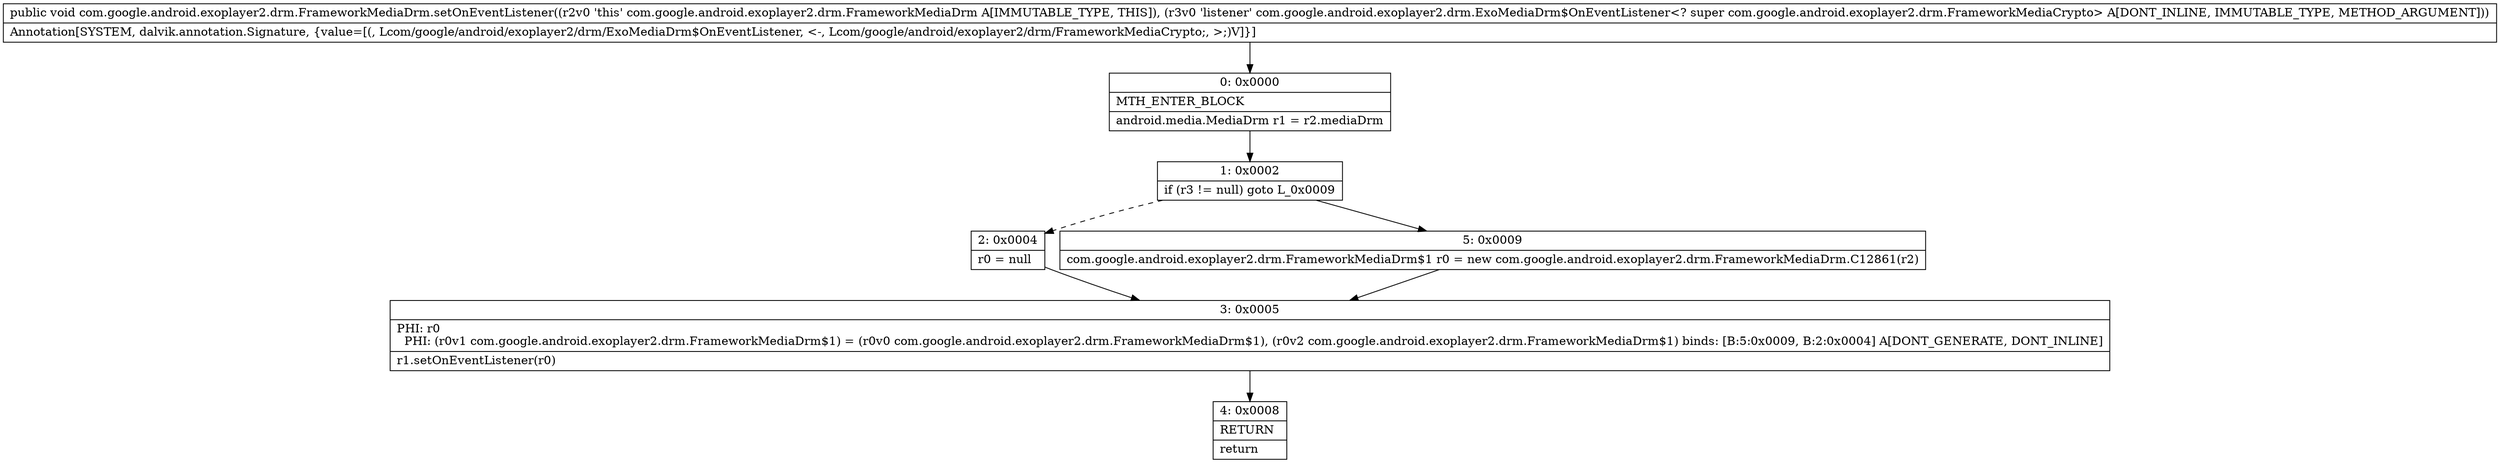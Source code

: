 digraph "CFG forcom.google.android.exoplayer2.drm.FrameworkMediaDrm.setOnEventListener(Lcom\/google\/android\/exoplayer2\/drm\/ExoMediaDrm$OnEventListener;)V" {
Node_0 [shape=record,label="{0\:\ 0x0000|MTH_ENTER_BLOCK\l|android.media.MediaDrm r1 = r2.mediaDrm\l}"];
Node_1 [shape=record,label="{1\:\ 0x0002|if (r3 != null) goto L_0x0009\l}"];
Node_2 [shape=record,label="{2\:\ 0x0004|r0 = null\l}"];
Node_3 [shape=record,label="{3\:\ 0x0005|PHI: r0 \l  PHI: (r0v1 com.google.android.exoplayer2.drm.FrameworkMediaDrm$1) = (r0v0 com.google.android.exoplayer2.drm.FrameworkMediaDrm$1), (r0v2 com.google.android.exoplayer2.drm.FrameworkMediaDrm$1) binds: [B:5:0x0009, B:2:0x0004] A[DONT_GENERATE, DONT_INLINE]\l|r1.setOnEventListener(r0)\l}"];
Node_4 [shape=record,label="{4\:\ 0x0008|RETURN\l|return\l}"];
Node_5 [shape=record,label="{5\:\ 0x0009|com.google.android.exoplayer2.drm.FrameworkMediaDrm$1 r0 = new com.google.android.exoplayer2.drm.FrameworkMediaDrm.C12861(r2)\l}"];
MethodNode[shape=record,label="{public void com.google.android.exoplayer2.drm.FrameworkMediaDrm.setOnEventListener((r2v0 'this' com.google.android.exoplayer2.drm.FrameworkMediaDrm A[IMMUTABLE_TYPE, THIS]), (r3v0 'listener' com.google.android.exoplayer2.drm.ExoMediaDrm$OnEventListener\<? super com.google.android.exoplayer2.drm.FrameworkMediaCrypto\> A[DONT_INLINE, IMMUTABLE_TYPE, METHOD_ARGUMENT]))  | Annotation[SYSTEM, dalvik.annotation.Signature, \{value=[(, Lcom\/google\/android\/exoplayer2\/drm\/ExoMediaDrm$OnEventListener, \<\-, Lcom\/google\/android\/exoplayer2\/drm\/FrameworkMediaCrypto;, \>;)V]\}]\l}"];
MethodNode -> Node_0;
Node_0 -> Node_1;
Node_1 -> Node_2[style=dashed];
Node_1 -> Node_5;
Node_2 -> Node_3;
Node_3 -> Node_4;
Node_5 -> Node_3;
}


